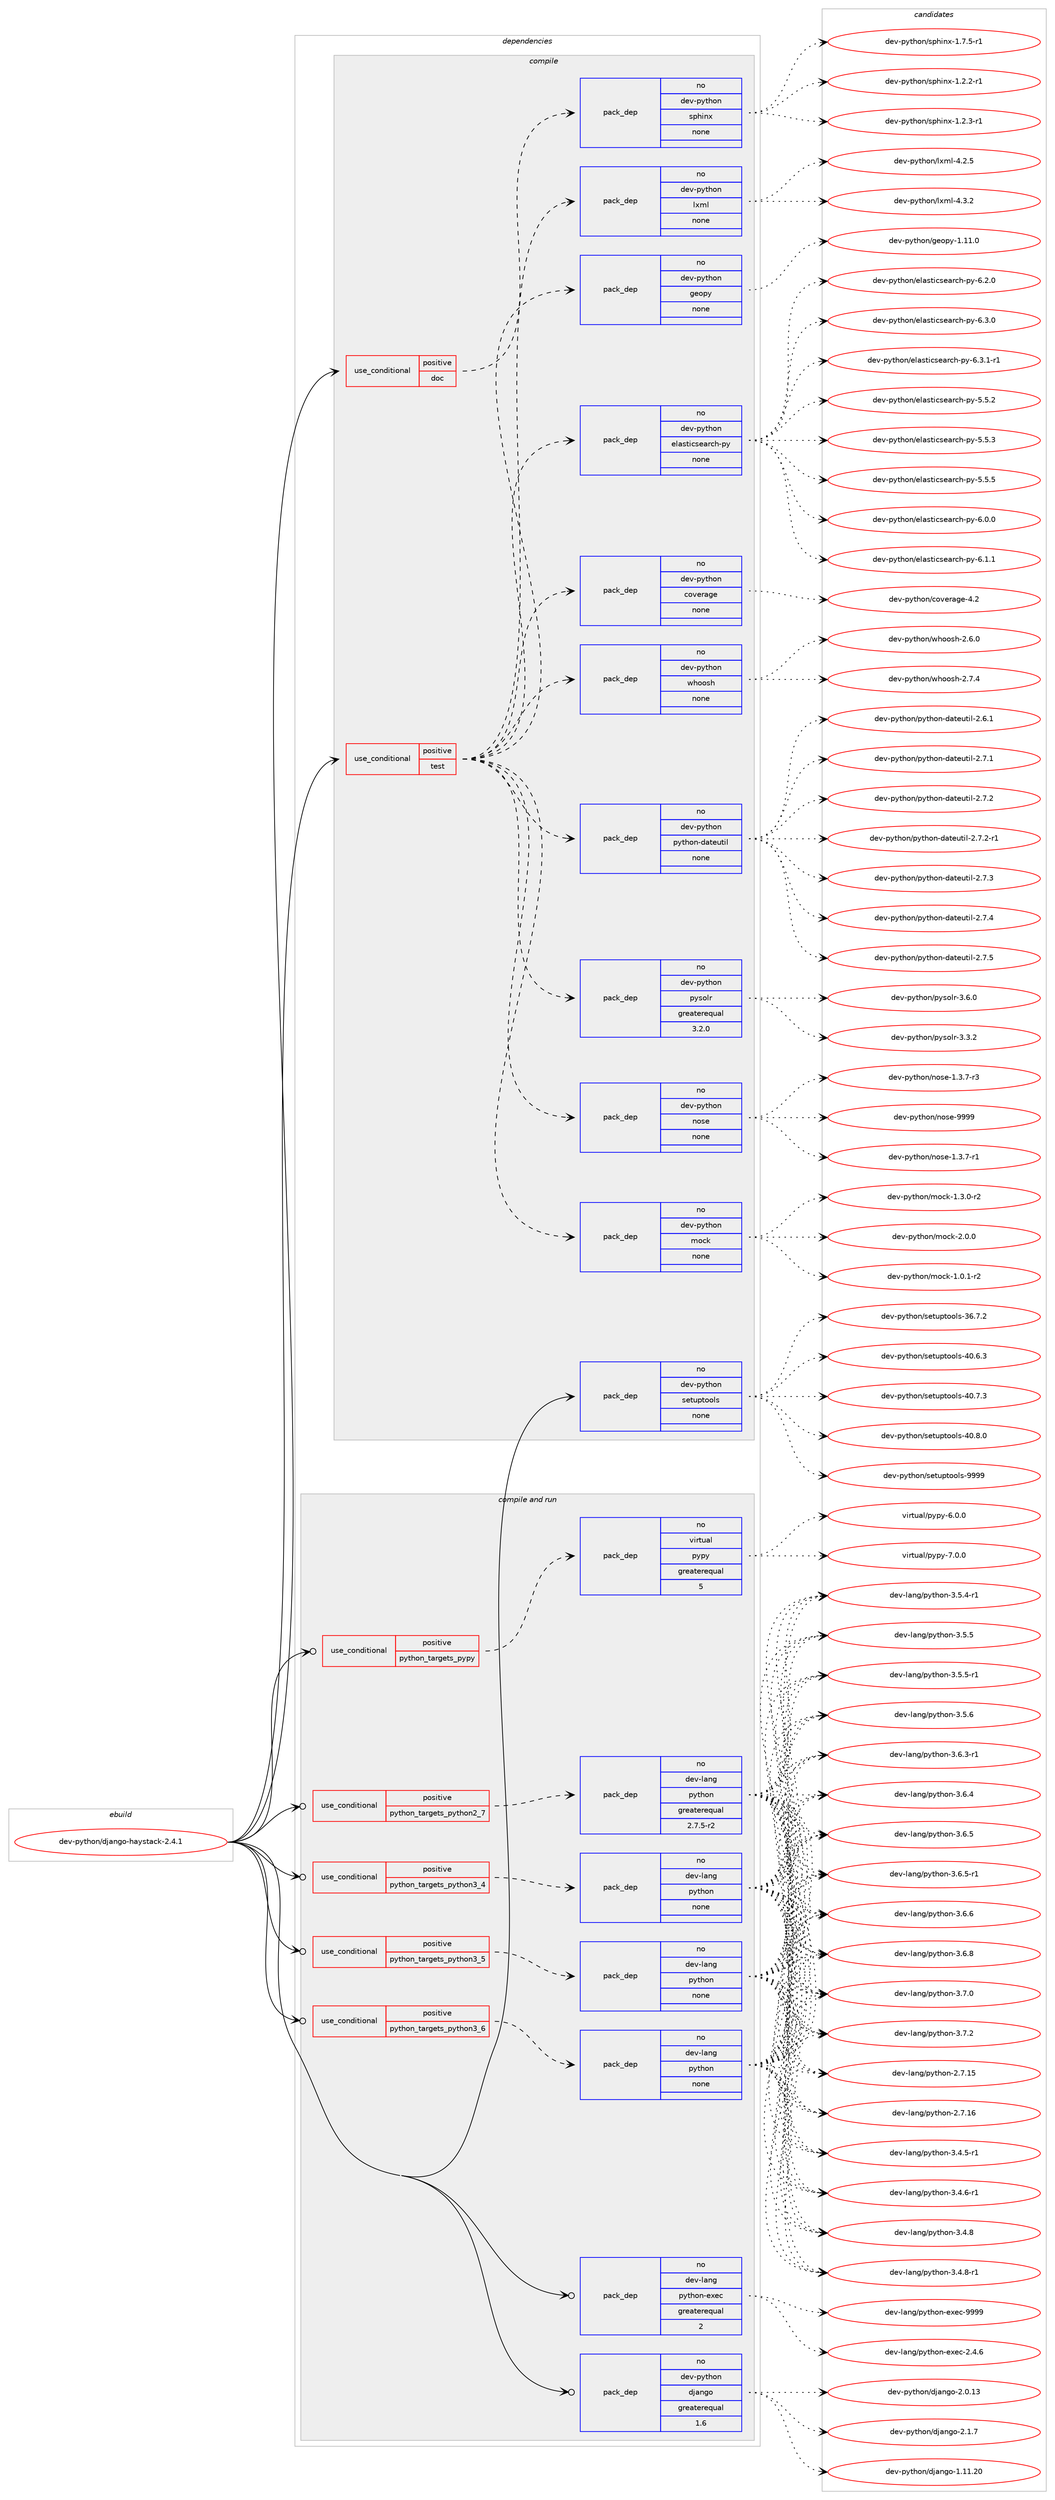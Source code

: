 digraph prolog {

# *************
# Graph options
# *************

newrank=true;
concentrate=true;
compound=true;
graph [rankdir=LR,fontname=Helvetica,fontsize=10,ranksep=1.5];#, ranksep=2.5, nodesep=0.2];
edge  [arrowhead=vee];
node  [fontname=Helvetica,fontsize=10];

# **********
# The ebuild
# **********

subgraph cluster_leftcol {
color=gray;
rank=same;
label=<<i>ebuild</i>>;
id [label="dev-python/django-haystack-2.4.1", color=red, width=4, href="../dev-python/django-haystack-2.4.1.svg"];
}

# ****************
# The dependencies
# ****************

subgraph cluster_midcol {
color=gray;
label=<<i>dependencies</i>>;
subgraph cluster_compile {
fillcolor="#eeeeee";
style=filled;
label=<<i>compile</i>>;
subgraph cond373367 {
dependency1406251 [label=<<TABLE BORDER="0" CELLBORDER="1" CELLSPACING="0" CELLPADDING="4"><TR><TD ROWSPAN="3" CELLPADDING="10">use_conditional</TD></TR><TR><TD>positive</TD></TR><TR><TD>doc</TD></TR></TABLE>>, shape=none, color=red];
subgraph pack1009628 {
dependency1406252 [label=<<TABLE BORDER="0" CELLBORDER="1" CELLSPACING="0" CELLPADDING="4" WIDTH="220"><TR><TD ROWSPAN="6" CELLPADDING="30">pack_dep</TD></TR><TR><TD WIDTH="110">no</TD></TR><TR><TD>dev-python</TD></TR><TR><TD>sphinx</TD></TR><TR><TD>none</TD></TR><TR><TD></TD></TR></TABLE>>, shape=none, color=blue];
}
dependency1406251:e -> dependency1406252:w [weight=20,style="dashed",arrowhead="vee"];
}
id:e -> dependency1406251:w [weight=20,style="solid",arrowhead="vee"];
subgraph cond373368 {
dependency1406253 [label=<<TABLE BORDER="0" CELLBORDER="1" CELLSPACING="0" CELLPADDING="4"><TR><TD ROWSPAN="3" CELLPADDING="10">use_conditional</TD></TR><TR><TD>positive</TD></TR><TR><TD>test</TD></TR></TABLE>>, shape=none, color=red];
subgraph pack1009629 {
dependency1406254 [label=<<TABLE BORDER="0" CELLBORDER="1" CELLSPACING="0" CELLPADDING="4" WIDTH="220"><TR><TD ROWSPAN="6" CELLPADDING="30">pack_dep</TD></TR><TR><TD WIDTH="110">no</TD></TR><TR><TD>dev-python</TD></TR><TR><TD>coverage</TD></TR><TR><TD>none</TD></TR><TR><TD></TD></TR></TABLE>>, shape=none, color=blue];
}
dependency1406253:e -> dependency1406254:w [weight=20,style="dashed",arrowhead="vee"];
subgraph pack1009630 {
dependency1406255 [label=<<TABLE BORDER="0" CELLBORDER="1" CELLSPACING="0" CELLPADDING="4" WIDTH="220"><TR><TD ROWSPAN="6" CELLPADDING="30">pack_dep</TD></TR><TR><TD WIDTH="110">no</TD></TR><TR><TD>dev-python</TD></TR><TR><TD>elasticsearch-py</TD></TR><TR><TD>none</TD></TR><TR><TD></TD></TR></TABLE>>, shape=none, color=blue];
}
dependency1406253:e -> dependency1406255:w [weight=20,style="dashed",arrowhead="vee"];
subgraph pack1009631 {
dependency1406256 [label=<<TABLE BORDER="0" CELLBORDER="1" CELLSPACING="0" CELLPADDING="4" WIDTH="220"><TR><TD ROWSPAN="6" CELLPADDING="30">pack_dep</TD></TR><TR><TD WIDTH="110">no</TD></TR><TR><TD>dev-python</TD></TR><TR><TD>geopy</TD></TR><TR><TD>none</TD></TR><TR><TD></TD></TR></TABLE>>, shape=none, color=blue];
}
dependency1406253:e -> dependency1406256:w [weight=20,style="dashed",arrowhead="vee"];
subgraph pack1009632 {
dependency1406257 [label=<<TABLE BORDER="0" CELLBORDER="1" CELLSPACING="0" CELLPADDING="4" WIDTH="220"><TR><TD ROWSPAN="6" CELLPADDING="30">pack_dep</TD></TR><TR><TD WIDTH="110">no</TD></TR><TR><TD>dev-python</TD></TR><TR><TD>lxml</TD></TR><TR><TD>none</TD></TR><TR><TD></TD></TR></TABLE>>, shape=none, color=blue];
}
dependency1406253:e -> dependency1406257:w [weight=20,style="dashed",arrowhead="vee"];
subgraph pack1009633 {
dependency1406258 [label=<<TABLE BORDER="0" CELLBORDER="1" CELLSPACING="0" CELLPADDING="4" WIDTH="220"><TR><TD ROWSPAN="6" CELLPADDING="30">pack_dep</TD></TR><TR><TD WIDTH="110">no</TD></TR><TR><TD>dev-python</TD></TR><TR><TD>mock</TD></TR><TR><TD>none</TD></TR><TR><TD></TD></TR></TABLE>>, shape=none, color=blue];
}
dependency1406253:e -> dependency1406258:w [weight=20,style="dashed",arrowhead="vee"];
subgraph pack1009634 {
dependency1406259 [label=<<TABLE BORDER="0" CELLBORDER="1" CELLSPACING="0" CELLPADDING="4" WIDTH="220"><TR><TD ROWSPAN="6" CELLPADDING="30">pack_dep</TD></TR><TR><TD WIDTH="110">no</TD></TR><TR><TD>dev-python</TD></TR><TR><TD>nose</TD></TR><TR><TD>none</TD></TR><TR><TD></TD></TR></TABLE>>, shape=none, color=blue];
}
dependency1406253:e -> dependency1406259:w [weight=20,style="dashed",arrowhead="vee"];
subgraph pack1009635 {
dependency1406260 [label=<<TABLE BORDER="0" CELLBORDER="1" CELLSPACING="0" CELLPADDING="4" WIDTH="220"><TR><TD ROWSPAN="6" CELLPADDING="30">pack_dep</TD></TR><TR><TD WIDTH="110">no</TD></TR><TR><TD>dev-python</TD></TR><TR><TD>pysolr</TD></TR><TR><TD>greaterequal</TD></TR><TR><TD>3.2.0</TD></TR></TABLE>>, shape=none, color=blue];
}
dependency1406253:e -> dependency1406260:w [weight=20,style="dashed",arrowhead="vee"];
subgraph pack1009636 {
dependency1406261 [label=<<TABLE BORDER="0" CELLBORDER="1" CELLSPACING="0" CELLPADDING="4" WIDTH="220"><TR><TD ROWSPAN="6" CELLPADDING="30">pack_dep</TD></TR><TR><TD WIDTH="110">no</TD></TR><TR><TD>dev-python</TD></TR><TR><TD>python-dateutil</TD></TR><TR><TD>none</TD></TR><TR><TD></TD></TR></TABLE>>, shape=none, color=blue];
}
dependency1406253:e -> dependency1406261:w [weight=20,style="dashed",arrowhead="vee"];
subgraph pack1009637 {
dependency1406262 [label=<<TABLE BORDER="0" CELLBORDER="1" CELLSPACING="0" CELLPADDING="4" WIDTH="220"><TR><TD ROWSPAN="6" CELLPADDING="30">pack_dep</TD></TR><TR><TD WIDTH="110">no</TD></TR><TR><TD>dev-python</TD></TR><TR><TD>whoosh</TD></TR><TR><TD>none</TD></TR><TR><TD></TD></TR></TABLE>>, shape=none, color=blue];
}
dependency1406253:e -> dependency1406262:w [weight=20,style="dashed",arrowhead="vee"];
}
id:e -> dependency1406253:w [weight=20,style="solid",arrowhead="vee"];
subgraph pack1009638 {
dependency1406263 [label=<<TABLE BORDER="0" CELLBORDER="1" CELLSPACING="0" CELLPADDING="4" WIDTH="220"><TR><TD ROWSPAN="6" CELLPADDING="30">pack_dep</TD></TR><TR><TD WIDTH="110">no</TD></TR><TR><TD>dev-python</TD></TR><TR><TD>setuptools</TD></TR><TR><TD>none</TD></TR><TR><TD></TD></TR></TABLE>>, shape=none, color=blue];
}
id:e -> dependency1406263:w [weight=20,style="solid",arrowhead="vee"];
}
subgraph cluster_compileandrun {
fillcolor="#eeeeee";
style=filled;
label=<<i>compile and run</i>>;
subgraph cond373369 {
dependency1406264 [label=<<TABLE BORDER="0" CELLBORDER="1" CELLSPACING="0" CELLPADDING="4"><TR><TD ROWSPAN="3" CELLPADDING="10">use_conditional</TD></TR><TR><TD>positive</TD></TR><TR><TD>python_targets_pypy</TD></TR></TABLE>>, shape=none, color=red];
subgraph pack1009639 {
dependency1406265 [label=<<TABLE BORDER="0" CELLBORDER="1" CELLSPACING="0" CELLPADDING="4" WIDTH="220"><TR><TD ROWSPAN="6" CELLPADDING="30">pack_dep</TD></TR><TR><TD WIDTH="110">no</TD></TR><TR><TD>virtual</TD></TR><TR><TD>pypy</TD></TR><TR><TD>greaterequal</TD></TR><TR><TD>5</TD></TR></TABLE>>, shape=none, color=blue];
}
dependency1406264:e -> dependency1406265:w [weight=20,style="dashed",arrowhead="vee"];
}
id:e -> dependency1406264:w [weight=20,style="solid",arrowhead="odotvee"];
subgraph cond373370 {
dependency1406266 [label=<<TABLE BORDER="0" CELLBORDER="1" CELLSPACING="0" CELLPADDING="4"><TR><TD ROWSPAN="3" CELLPADDING="10">use_conditional</TD></TR><TR><TD>positive</TD></TR><TR><TD>python_targets_python2_7</TD></TR></TABLE>>, shape=none, color=red];
subgraph pack1009640 {
dependency1406267 [label=<<TABLE BORDER="0" CELLBORDER="1" CELLSPACING="0" CELLPADDING="4" WIDTH="220"><TR><TD ROWSPAN="6" CELLPADDING="30">pack_dep</TD></TR><TR><TD WIDTH="110">no</TD></TR><TR><TD>dev-lang</TD></TR><TR><TD>python</TD></TR><TR><TD>greaterequal</TD></TR><TR><TD>2.7.5-r2</TD></TR></TABLE>>, shape=none, color=blue];
}
dependency1406266:e -> dependency1406267:w [weight=20,style="dashed",arrowhead="vee"];
}
id:e -> dependency1406266:w [weight=20,style="solid",arrowhead="odotvee"];
subgraph cond373371 {
dependency1406268 [label=<<TABLE BORDER="0" CELLBORDER="1" CELLSPACING="0" CELLPADDING="4"><TR><TD ROWSPAN="3" CELLPADDING="10">use_conditional</TD></TR><TR><TD>positive</TD></TR><TR><TD>python_targets_python3_4</TD></TR></TABLE>>, shape=none, color=red];
subgraph pack1009641 {
dependency1406269 [label=<<TABLE BORDER="0" CELLBORDER="1" CELLSPACING="0" CELLPADDING="4" WIDTH="220"><TR><TD ROWSPAN="6" CELLPADDING="30">pack_dep</TD></TR><TR><TD WIDTH="110">no</TD></TR><TR><TD>dev-lang</TD></TR><TR><TD>python</TD></TR><TR><TD>none</TD></TR><TR><TD></TD></TR></TABLE>>, shape=none, color=blue];
}
dependency1406268:e -> dependency1406269:w [weight=20,style="dashed",arrowhead="vee"];
}
id:e -> dependency1406268:w [weight=20,style="solid",arrowhead="odotvee"];
subgraph cond373372 {
dependency1406270 [label=<<TABLE BORDER="0" CELLBORDER="1" CELLSPACING="0" CELLPADDING="4"><TR><TD ROWSPAN="3" CELLPADDING="10">use_conditional</TD></TR><TR><TD>positive</TD></TR><TR><TD>python_targets_python3_5</TD></TR></TABLE>>, shape=none, color=red];
subgraph pack1009642 {
dependency1406271 [label=<<TABLE BORDER="0" CELLBORDER="1" CELLSPACING="0" CELLPADDING="4" WIDTH="220"><TR><TD ROWSPAN="6" CELLPADDING="30">pack_dep</TD></TR><TR><TD WIDTH="110">no</TD></TR><TR><TD>dev-lang</TD></TR><TR><TD>python</TD></TR><TR><TD>none</TD></TR><TR><TD></TD></TR></TABLE>>, shape=none, color=blue];
}
dependency1406270:e -> dependency1406271:w [weight=20,style="dashed",arrowhead="vee"];
}
id:e -> dependency1406270:w [weight=20,style="solid",arrowhead="odotvee"];
subgraph cond373373 {
dependency1406272 [label=<<TABLE BORDER="0" CELLBORDER="1" CELLSPACING="0" CELLPADDING="4"><TR><TD ROWSPAN="3" CELLPADDING="10">use_conditional</TD></TR><TR><TD>positive</TD></TR><TR><TD>python_targets_python3_6</TD></TR></TABLE>>, shape=none, color=red];
subgraph pack1009643 {
dependency1406273 [label=<<TABLE BORDER="0" CELLBORDER="1" CELLSPACING="0" CELLPADDING="4" WIDTH="220"><TR><TD ROWSPAN="6" CELLPADDING="30">pack_dep</TD></TR><TR><TD WIDTH="110">no</TD></TR><TR><TD>dev-lang</TD></TR><TR><TD>python</TD></TR><TR><TD>none</TD></TR><TR><TD></TD></TR></TABLE>>, shape=none, color=blue];
}
dependency1406272:e -> dependency1406273:w [weight=20,style="dashed",arrowhead="vee"];
}
id:e -> dependency1406272:w [weight=20,style="solid",arrowhead="odotvee"];
subgraph pack1009644 {
dependency1406274 [label=<<TABLE BORDER="0" CELLBORDER="1" CELLSPACING="0" CELLPADDING="4" WIDTH="220"><TR><TD ROWSPAN="6" CELLPADDING="30">pack_dep</TD></TR><TR><TD WIDTH="110">no</TD></TR><TR><TD>dev-lang</TD></TR><TR><TD>python-exec</TD></TR><TR><TD>greaterequal</TD></TR><TR><TD>2</TD></TR></TABLE>>, shape=none, color=blue];
}
id:e -> dependency1406274:w [weight=20,style="solid",arrowhead="odotvee"];
subgraph pack1009645 {
dependency1406275 [label=<<TABLE BORDER="0" CELLBORDER="1" CELLSPACING="0" CELLPADDING="4" WIDTH="220"><TR><TD ROWSPAN="6" CELLPADDING="30">pack_dep</TD></TR><TR><TD WIDTH="110">no</TD></TR><TR><TD>dev-python</TD></TR><TR><TD>django</TD></TR><TR><TD>greaterequal</TD></TR><TR><TD>1.6</TD></TR></TABLE>>, shape=none, color=blue];
}
id:e -> dependency1406275:w [weight=20,style="solid",arrowhead="odotvee"];
}
subgraph cluster_run {
fillcolor="#eeeeee";
style=filled;
label=<<i>run</i>>;
}
}

# **************
# The candidates
# **************

subgraph cluster_choices {
rank=same;
color=gray;
label=<<i>candidates</i>>;

subgraph choice1009628 {
color=black;
nodesep=1;
choice10010111845112121116104111110471151121041051101204549465046504511449 [label="dev-python/sphinx-1.2.2-r1", color=red, width=4,href="../dev-python/sphinx-1.2.2-r1.svg"];
choice10010111845112121116104111110471151121041051101204549465046514511449 [label="dev-python/sphinx-1.2.3-r1", color=red, width=4,href="../dev-python/sphinx-1.2.3-r1.svg"];
choice10010111845112121116104111110471151121041051101204549465546534511449 [label="dev-python/sphinx-1.7.5-r1", color=red, width=4,href="../dev-python/sphinx-1.7.5-r1.svg"];
dependency1406252:e -> choice10010111845112121116104111110471151121041051101204549465046504511449:w [style=dotted,weight="100"];
dependency1406252:e -> choice10010111845112121116104111110471151121041051101204549465046514511449:w [style=dotted,weight="100"];
dependency1406252:e -> choice10010111845112121116104111110471151121041051101204549465546534511449:w [style=dotted,weight="100"];
}
subgraph choice1009629 {
color=black;
nodesep=1;
choice1001011184511212111610411111047991111181011149710310145524650 [label="dev-python/coverage-4.2", color=red, width=4,href="../dev-python/coverage-4.2.svg"];
dependency1406254:e -> choice1001011184511212111610411111047991111181011149710310145524650:w [style=dotted,weight="100"];
}
subgraph choice1009630 {
color=black;
nodesep=1;
choice10010111845112121116104111110471011089711511610599115101971149910445112121455346534650 [label="dev-python/elasticsearch-py-5.5.2", color=red, width=4,href="../dev-python/elasticsearch-py-5.5.2.svg"];
choice10010111845112121116104111110471011089711511610599115101971149910445112121455346534651 [label="dev-python/elasticsearch-py-5.5.3", color=red, width=4,href="../dev-python/elasticsearch-py-5.5.3.svg"];
choice10010111845112121116104111110471011089711511610599115101971149910445112121455346534653 [label="dev-python/elasticsearch-py-5.5.5", color=red, width=4,href="../dev-python/elasticsearch-py-5.5.5.svg"];
choice10010111845112121116104111110471011089711511610599115101971149910445112121455446484648 [label="dev-python/elasticsearch-py-6.0.0", color=red, width=4,href="../dev-python/elasticsearch-py-6.0.0.svg"];
choice10010111845112121116104111110471011089711511610599115101971149910445112121455446494649 [label="dev-python/elasticsearch-py-6.1.1", color=red, width=4,href="../dev-python/elasticsearch-py-6.1.1.svg"];
choice10010111845112121116104111110471011089711511610599115101971149910445112121455446504648 [label="dev-python/elasticsearch-py-6.2.0", color=red, width=4,href="../dev-python/elasticsearch-py-6.2.0.svg"];
choice10010111845112121116104111110471011089711511610599115101971149910445112121455446514648 [label="dev-python/elasticsearch-py-6.3.0", color=red, width=4,href="../dev-python/elasticsearch-py-6.3.0.svg"];
choice100101118451121211161041111104710110897115116105991151019711499104451121214554465146494511449 [label="dev-python/elasticsearch-py-6.3.1-r1", color=red, width=4,href="../dev-python/elasticsearch-py-6.3.1-r1.svg"];
dependency1406255:e -> choice10010111845112121116104111110471011089711511610599115101971149910445112121455346534650:w [style=dotted,weight="100"];
dependency1406255:e -> choice10010111845112121116104111110471011089711511610599115101971149910445112121455346534651:w [style=dotted,weight="100"];
dependency1406255:e -> choice10010111845112121116104111110471011089711511610599115101971149910445112121455346534653:w [style=dotted,weight="100"];
dependency1406255:e -> choice10010111845112121116104111110471011089711511610599115101971149910445112121455446484648:w [style=dotted,weight="100"];
dependency1406255:e -> choice10010111845112121116104111110471011089711511610599115101971149910445112121455446494649:w [style=dotted,weight="100"];
dependency1406255:e -> choice10010111845112121116104111110471011089711511610599115101971149910445112121455446504648:w [style=dotted,weight="100"];
dependency1406255:e -> choice10010111845112121116104111110471011089711511610599115101971149910445112121455446514648:w [style=dotted,weight="100"];
dependency1406255:e -> choice100101118451121211161041111104710110897115116105991151019711499104451121214554465146494511449:w [style=dotted,weight="100"];
}
subgraph choice1009631 {
color=black;
nodesep=1;
choice100101118451121211161041111104710310111111212145494649494648 [label="dev-python/geopy-1.11.0", color=red, width=4,href="../dev-python/geopy-1.11.0.svg"];
dependency1406256:e -> choice100101118451121211161041111104710310111111212145494649494648:w [style=dotted,weight="100"];
}
subgraph choice1009632 {
color=black;
nodesep=1;
choice1001011184511212111610411111047108120109108455246504653 [label="dev-python/lxml-4.2.5", color=red, width=4,href="../dev-python/lxml-4.2.5.svg"];
choice1001011184511212111610411111047108120109108455246514650 [label="dev-python/lxml-4.3.2", color=red, width=4,href="../dev-python/lxml-4.3.2.svg"];
dependency1406257:e -> choice1001011184511212111610411111047108120109108455246504653:w [style=dotted,weight="100"];
dependency1406257:e -> choice1001011184511212111610411111047108120109108455246514650:w [style=dotted,weight="100"];
}
subgraph choice1009633 {
color=black;
nodesep=1;
choice1001011184511212111610411111047109111991074549464846494511450 [label="dev-python/mock-1.0.1-r2", color=red, width=4,href="../dev-python/mock-1.0.1-r2.svg"];
choice1001011184511212111610411111047109111991074549465146484511450 [label="dev-python/mock-1.3.0-r2", color=red, width=4,href="../dev-python/mock-1.3.0-r2.svg"];
choice100101118451121211161041111104710911199107455046484648 [label="dev-python/mock-2.0.0", color=red, width=4,href="../dev-python/mock-2.0.0.svg"];
dependency1406258:e -> choice1001011184511212111610411111047109111991074549464846494511450:w [style=dotted,weight="100"];
dependency1406258:e -> choice1001011184511212111610411111047109111991074549465146484511450:w [style=dotted,weight="100"];
dependency1406258:e -> choice100101118451121211161041111104710911199107455046484648:w [style=dotted,weight="100"];
}
subgraph choice1009634 {
color=black;
nodesep=1;
choice10010111845112121116104111110471101111151014549465146554511449 [label="dev-python/nose-1.3.7-r1", color=red, width=4,href="../dev-python/nose-1.3.7-r1.svg"];
choice10010111845112121116104111110471101111151014549465146554511451 [label="dev-python/nose-1.3.7-r3", color=red, width=4,href="../dev-python/nose-1.3.7-r3.svg"];
choice10010111845112121116104111110471101111151014557575757 [label="dev-python/nose-9999", color=red, width=4,href="../dev-python/nose-9999.svg"];
dependency1406259:e -> choice10010111845112121116104111110471101111151014549465146554511449:w [style=dotted,weight="100"];
dependency1406259:e -> choice10010111845112121116104111110471101111151014549465146554511451:w [style=dotted,weight="100"];
dependency1406259:e -> choice10010111845112121116104111110471101111151014557575757:w [style=dotted,weight="100"];
}
subgraph choice1009635 {
color=black;
nodesep=1;
choice1001011184511212111610411111047112121115111108114455146514650 [label="dev-python/pysolr-3.3.2", color=red, width=4,href="../dev-python/pysolr-3.3.2.svg"];
choice1001011184511212111610411111047112121115111108114455146544648 [label="dev-python/pysolr-3.6.0", color=red, width=4,href="../dev-python/pysolr-3.6.0.svg"];
dependency1406260:e -> choice1001011184511212111610411111047112121115111108114455146514650:w [style=dotted,weight="100"];
dependency1406260:e -> choice1001011184511212111610411111047112121115111108114455146544648:w [style=dotted,weight="100"];
}
subgraph choice1009636 {
color=black;
nodesep=1;
choice10010111845112121116104111110471121211161041111104510097116101117116105108455046544649 [label="dev-python/python-dateutil-2.6.1", color=red, width=4,href="../dev-python/python-dateutil-2.6.1.svg"];
choice10010111845112121116104111110471121211161041111104510097116101117116105108455046554649 [label="dev-python/python-dateutil-2.7.1", color=red, width=4,href="../dev-python/python-dateutil-2.7.1.svg"];
choice10010111845112121116104111110471121211161041111104510097116101117116105108455046554650 [label="dev-python/python-dateutil-2.7.2", color=red, width=4,href="../dev-python/python-dateutil-2.7.2.svg"];
choice100101118451121211161041111104711212111610411111045100971161011171161051084550465546504511449 [label="dev-python/python-dateutil-2.7.2-r1", color=red, width=4,href="../dev-python/python-dateutil-2.7.2-r1.svg"];
choice10010111845112121116104111110471121211161041111104510097116101117116105108455046554651 [label="dev-python/python-dateutil-2.7.3", color=red, width=4,href="../dev-python/python-dateutil-2.7.3.svg"];
choice10010111845112121116104111110471121211161041111104510097116101117116105108455046554652 [label="dev-python/python-dateutil-2.7.4", color=red, width=4,href="../dev-python/python-dateutil-2.7.4.svg"];
choice10010111845112121116104111110471121211161041111104510097116101117116105108455046554653 [label="dev-python/python-dateutil-2.7.5", color=red, width=4,href="../dev-python/python-dateutil-2.7.5.svg"];
dependency1406261:e -> choice10010111845112121116104111110471121211161041111104510097116101117116105108455046544649:w [style=dotted,weight="100"];
dependency1406261:e -> choice10010111845112121116104111110471121211161041111104510097116101117116105108455046554649:w [style=dotted,weight="100"];
dependency1406261:e -> choice10010111845112121116104111110471121211161041111104510097116101117116105108455046554650:w [style=dotted,weight="100"];
dependency1406261:e -> choice100101118451121211161041111104711212111610411111045100971161011171161051084550465546504511449:w [style=dotted,weight="100"];
dependency1406261:e -> choice10010111845112121116104111110471121211161041111104510097116101117116105108455046554651:w [style=dotted,weight="100"];
dependency1406261:e -> choice10010111845112121116104111110471121211161041111104510097116101117116105108455046554652:w [style=dotted,weight="100"];
dependency1406261:e -> choice10010111845112121116104111110471121211161041111104510097116101117116105108455046554653:w [style=dotted,weight="100"];
}
subgraph choice1009637 {
color=black;
nodesep=1;
choice1001011184511212111610411111047119104111111115104455046544648 [label="dev-python/whoosh-2.6.0", color=red, width=4,href="../dev-python/whoosh-2.6.0.svg"];
choice1001011184511212111610411111047119104111111115104455046554652 [label="dev-python/whoosh-2.7.4", color=red, width=4,href="../dev-python/whoosh-2.7.4.svg"];
dependency1406262:e -> choice1001011184511212111610411111047119104111111115104455046544648:w [style=dotted,weight="100"];
dependency1406262:e -> choice1001011184511212111610411111047119104111111115104455046554652:w [style=dotted,weight="100"];
}
subgraph choice1009638 {
color=black;
nodesep=1;
choice100101118451121211161041111104711510111611711211611111110811545515446554650 [label="dev-python/setuptools-36.7.2", color=red, width=4,href="../dev-python/setuptools-36.7.2.svg"];
choice100101118451121211161041111104711510111611711211611111110811545524846544651 [label="dev-python/setuptools-40.6.3", color=red, width=4,href="../dev-python/setuptools-40.6.3.svg"];
choice100101118451121211161041111104711510111611711211611111110811545524846554651 [label="dev-python/setuptools-40.7.3", color=red, width=4,href="../dev-python/setuptools-40.7.3.svg"];
choice100101118451121211161041111104711510111611711211611111110811545524846564648 [label="dev-python/setuptools-40.8.0", color=red, width=4,href="../dev-python/setuptools-40.8.0.svg"];
choice10010111845112121116104111110471151011161171121161111111081154557575757 [label="dev-python/setuptools-9999", color=red, width=4,href="../dev-python/setuptools-9999.svg"];
dependency1406263:e -> choice100101118451121211161041111104711510111611711211611111110811545515446554650:w [style=dotted,weight="100"];
dependency1406263:e -> choice100101118451121211161041111104711510111611711211611111110811545524846544651:w [style=dotted,weight="100"];
dependency1406263:e -> choice100101118451121211161041111104711510111611711211611111110811545524846554651:w [style=dotted,weight="100"];
dependency1406263:e -> choice100101118451121211161041111104711510111611711211611111110811545524846564648:w [style=dotted,weight="100"];
dependency1406263:e -> choice10010111845112121116104111110471151011161171121161111111081154557575757:w [style=dotted,weight="100"];
}
subgraph choice1009639 {
color=black;
nodesep=1;
choice1181051141161179710847112121112121455446484648 [label="virtual/pypy-6.0.0", color=red, width=4,href="../virtual/pypy-6.0.0.svg"];
choice1181051141161179710847112121112121455546484648 [label="virtual/pypy-7.0.0", color=red, width=4,href="../virtual/pypy-7.0.0.svg"];
dependency1406265:e -> choice1181051141161179710847112121112121455446484648:w [style=dotted,weight="100"];
dependency1406265:e -> choice1181051141161179710847112121112121455546484648:w [style=dotted,weight="100"];
}
subgraph choice1009640 {
color=black;
nodesep=1;
choice10010111845108971101034711212111610411111045504655464953 [label="dev-lang/python-2.7.15", color=red, width=4,href="../dev-lang/python-2.7.15.svg"];
choice10010111845108971101034711212111610411111045504655464954 [label="dev-lang/python-2.7.16", color=red, width=4,href="../dev-lang/python-2.7.16.svg"];
choice1001011184510897110103471121211161041111104551465246534511449 [label="dev-lang/python-3.4.5-r1", color=red, width=4,href="../dev-lang/python-3.4.5-r1.svg"];
choice1001011184510897110103471121211161041111104551465246544511449 [label="dev-lang/python-3.4.6-r1", color=red, width=4,href="../dev-lang/python-3.4.6-r1.svg"];
choice100101118451089711010347112121116104111110455146524656 [label="dev-lang/python-3.4.8", color=red, width=4,href="../dev-lang/python-3.4.8.svg"];
choice1001011184510897110103471121211161041111104551465246564511449 [label="dev-lang/python-3.4.8-r1", color=red, width=4,href="../dev-lang/python-3.4.8-r1.svg"];
choice1001011184510897110103471121211161041111104551465346524511449 [label="dev-lang/python-3.5.4-r1", color=red, width=4,href="../dev-lang/python-3.5.4-r1.svg"];
choice100101118451089711010347112121116104111110455146534653 [label="dev-lang/python-3.5.5", color=red, width=4,href="../dev-lang/python-3.5.5.svg"];
choice1001011184510897110103471121211161041111104551465346534511449 [label="dev-lang/python-3.5.5-r1", color=red, width=4,href="../dev-lang/python-3.5.5-r1.svg"];
choice100101118451089711010347112121116104111110455146534654 [label="dev-lang/python-3.5.6", color=red, width=4,href="../dev-lang/python-3.5.6.svg"];
choice1001011184510897110103471121211161041111104551465446514511449 [label="dev-lang/python-3.6.3-r1", color=red, width=4,href="../dev-lang/python-3.6.3-r1.svg"];
choice100101118451089711010347112121116104111110455146544652 [label="dev-lang/python-3.6.4", color=red, width=4,href="../dev-lang/python-3.6.4.svg"];
choice100101118451089711010347112121116104111110455146544653 [label="dev-lang/python-3.6.5", color=red, width=4,href="../dev-lang/python-3.6.5.svg"];
choice1001011184510897110103471121211161041111104551465446534511449 [label="dev-lang/python-3.6.5-r1", color=red, width=4,href="../dev-lang/python-3.6.5-r1.svg"];
choice100101118451089711010347112121116104111110455146544654 [label="dev-lang/python-3.6.6", color=red, width=4,href="../dev-lang/python-3.6.6.svg"];
choice100101118451089711010347112121116104111110455146544656 [label="dev-lang/python-3.6.8", color=red, width=4,href="../dev-lang/python-3.6.8.svg"];
choice100101118451089711010347112121116104111110455146554648 [label="dev-lang/python-3.7.0", color=red, width=4,href="../dev-lang/python-3.7.0.svg"];
choice100101118451089711010347112121116104111110455146554650 [label="dev-lang/python-3.7.2", color=red, width=4,href="../dev-lang/python-3.7.2.svg"];
dependency1406267:e -> choice10010111845108971101034711212111610411111045504655464953:w [style=dotted,weight="100"];
dependency1406267:e -> choice10010111845108971101034711212111610411111045504655464954:w [style=dotted,weight="100"];
dependency1406267:e -> choice1001011184510897110103471121211161041111104551465246534511449:w [style=dotted,weight="100"];
dependency1406267:e -> choice1001011184510897110103471121211161041111104551465246544511449:w [style=dotted,weight="100"];
dependency1406267:e -> choice100101118451089711010347112121116104111110455146524656:w [style=dotted,weight="100"];
dependency1406267:e -> choice1001011184510897110103471121211161041111104551465246564511449:w [style=dotted,weight="100"];
dependency1406267:e -> choice1001011184510897110103471121211161041111104551465346524511449:w [style=dotted,weight="100"];
dependency1406267:e -> choice100101118451089711010347112121116104111110455146534653:w [style=dotted,weight="100"];
dependency1406267:e -> choice1001011184510897110103471121211161041111104551465346534511449:w [style=dotted,weight="100"];
dependency1406267:e -> choice100101118451089711010347112121116104111110455146534654:w [style=dotted,weight="100"];
dependency1406267:e -> choice1001011184510897110103471121211161041111104551465446514511449:w [style=dotted,weight="100"];
dependency1406267:e -> choice100101118451089711010347112121116104111110455146544652:w [style=dotted,weight="100"];
dependency1406267:e -> choice100101118451089711010347112121116104111110455146544653:w [style=dotted,weight="100"];
dependency1406267:e -> choice1001011184510897110103471121211161041111104551465446534511449:w [style=dotted,weight="100"];
dependency1406267:e -> choice100101118451089711010347112121116104111110455146544654:w [style=dotted,weight="100"];
dependency1406267:e -> choice100101118451089711010347112121116104111110455146544656:w [style=dotted,weight="100"];
dependency1406267:e -> choice100101118451089711010347112121116104111110455146554648:w [style=dotted,weight="100"];
dependency1406267:e -> choice100101118451089711010347112121116104111110455146554650:w [style=dotted,weight="100"];
}
subgraph choice1009641 {
color=black;
nodesep=1;
choice10010111845108971101034711212111610411111045504655464953 [label="dev-lang/python-2.7.15", color=red, width=4,href="../dev-lang/python-2.7.15.svg"];
choice10010111845108971101034711212111610411111045504655464954 [label="dev-lang/python-2.7.16", color=red, width=4,href="../dev-lang/python-2.7.16.svg"];
choice1001011184510897110103471121211161041111104551465246534511449 [label="dev-lang/python-3.4.5-r1", color=red, width=4,href="../dev-lang/python-3.4.5-r1.svg"];
choice1001011184510897110103471121211161041111104551465246544511449 [label="dev-lang/python-3.4.6-r1", color=red, width=4,href="../dev-lang/python-3.4.6-r1.svg"];
choice100101118451089711010347112121116104111110455146524656 [label="dev-lang/python-3.4.8", color=red, width=4,href="../dev-lang/python-3.4.8.svg"];
choice1001011184510897110103471121211161041111104551465246564511449 [label="dev-lang/python-3.4.8-r1", color=red, width=4,href="../dev-lang/python-3.4.8-r1.svg"];
choice1001011184510897110103471121211161041111104551465346524511449 [label="dev-lang/python-3.5.4-r1", color=red, width=4,href="../dev-lang/python-3.5.4-r1.svg"];
choice100101118451089711010347112121116104111110455146534653 [label="dev-lang/python-3.5.5", color=red, width=4,href="../dev-lang/python-3.5.5.svg"];
choice1001011184510897110103471121211161041111104551465346534511449 [label="dev-lang/python-3.5.5-r1", color=red, width=4,href="../dev-lang/python-3.5.5-r1.svg"];
choice100101118451089711010347112121116104111110455146534654 [label="dev-lang/python-3.5.6", color=red, width=4,href="../dev-lang/python-3.5.6.svg"];
choice1001011184510897110103471121211161041111104551465446514511449 [label="dev-lang/python-3.6.3-r1", color=red, width=4,href="../dev-lang/python-3.6.3-r1.svg"];
choice100101118451089711010347112121116104111110455146544652 [label="dev-lang/python-3.6.4", color=red, width=4,href="../dev-lang/python-3.6.4.svg"];
choice100101118451089711010347112121116104111110455146544653 [label="dev-lang/python-3.6.5", color=red, width=4,href="../dev-lang/python-3.6.5.svg"];
choice1001011184510897110103471121211161041111104551465446534511449 [label="dev-lang/python-3.6.5-r1", color=red, width=4,href="../dev-lang/python-3.6.5-r1.svg"];
choice100101118451089711010347112121116104111110455146544654 [label="dev-lang/python-3.6.6", color=red, width=4,href="../dev-lang/python-3.6.6.svg"];
choice100101118451089711010347112121116104111110455146544656 [label="dev-lang/python-3.6.8", color=red, width=4,href="../dev-lang/python-3.6.8.svg"];
choice100101118451089711010347112121116104111110455146554648 [label="dev-lang/python-3.7.0", color=red, width=4,href="../dev-lang/python-3.7.0.svg"];
choice100101118451089711010347112121116104111110455146554650 [label="dev-lang/python-3.7.2", color=red, width=4,href="../dev-lang/python-3.7.2.svg"];
dependency1406269:e -> choice10010111845108971101034711212111610411111045504655464953:w [style=dotted,weight="100"];
dependency1406269:e -> choice10010111845108971101034711212111610411111045504655464954:w [style=dotted,weight="100"];
dependency1406269:e -> choice1001011184510897110103471121211161041111104551465246534511449:w [style=dotted,weight="100"];
dependency1406269:e -> choice1001011184510897110103471121211161041111104551465246544511449:w [style=dotted,weight="100"];
dependency1406269:e -> choice100101118451089711010347112121116104111110455146524656:w [style=dotted,weight="100"];
dependency1406269:e -> choice1001011184510897110103471121211161041111104551465246564511449:w [style=dotted,weight="100"];
dependency1406269:e -> choice1001011184510897110103471121211161041111104551465346524511449:w [style=dotted,weight="100"];
dependency1406269:e -> choice100101118451089711010347112121116104111110455146534653:w [style=dotted,weight="100"];
dependency1406269:e -> choice1001011184510897110103471121211161041111104551465346534511449:w [style=dotted,weight="100"];
dependency1406269:e -> choice100101118451089711010347112121116104111110455146534654:w [style=dotted,weight="100"];
dependency1406269:e -> choice1001011184510897110103471121211161041111104551465446514511449:w [style=dotted,weight="100"];
dependency1406269:e -> choice100101118451089711010347112121116104111110455146544652:w [style=dotted,weight="100"];
dependency1406269:e -> choice100101118451089711010347112121116104111110455146544653:w [style=dotted,weight="100"];
dependency1406269:e -> choice1001011184510897110103471121211161041111104551465446534511449:w [style=dotted,weight="100"];
dependency1406269:e -> choice100101118451089711010347112121116104111110455146544654:w [style=dotted,weight="100"];
dependency1406269:e -> choice100101118451089711010347112121116104111110455146544656:w [style=dotted,weight="100"];
dependency1406269:e -> choice100101118451089711010347112121116104111110455146554648:w [style=dotted,weight="100"];
dependency1406269:e -> choice100101118451089711010347112121116104111110455146554650:w [style=dotted,weight="100"];
}
subgraph choice1009642 {
color=black;
nodesep=1;
choice10010111845108971101034711212111610411111045504655464953 [label="dev-lang/python-2.7.15", color=red, width=4,href="../dev-lang/python-2.7.15.svg"];
choice10010111845108971101034711212111610411111045504655464954 [label="dev-lang/python-2.7.16", color=red, width=4,href="../dev-lang/python-2.7.16.svg"];
choice1001011184510897110103471121211161041111104551465246534511449 [label="dev-lang/python-3.4.5-r1", color=red, width=4,href="../dev-lang/python-3.4.5-r1.svg"];
choice1001011184510897110103471121211161041111104551465246544511449 [label="dev-lang/python-3.4.6-r1", color=red, width=4,href="../dev-lang/python-3.4.6-r1.svg"];
choice100101118451089711010347112121116104111110455146524656 [label="dev-lang/python-3.4.8", color=red, width=4,href="../dev-lang/python-3.4.8.svg"];
choice1001011184510897110103471121211161041111104551465246564511449 [label="dev-lang/python-3.4.8-r1", color=red, width=4,href="../dev-lang/python-3.4.8-r1.svg"];
choice1001011184510897110103471121211161041111104551465346524511449 [label="dev-lang/python-3.5.4-r1", color=red, width=4,href="../dev-lang/python-3.5.4-r1.svg"];
choice100101118451089711010347112121116104111110455146534653 [label="dev-lang/python-3.5.5", color=red, width=4,href="../dev-lang/python-3.5.5.svg"];
choice1001011184510897110103471121211161041111104551465346534511449 [label="dev-lang/python-3.5.5-r1", color=red, width=4,href="../dev-lang/python-3.5.5-r1.svg"];
choice100101118451089711010347112121116104111110455146534654 [label="dev-lang/python-3.5.6", color=red, width=4,href="../dev-lang/python-3.5.6.svg"];
choice1001011184510897110103471121211161041111104551465446514511449 [label="dev-lang/python-3.6.3-r1", color=red, width=4,href="../dev-lang/python-3.6.3-r1.svg"];
choice100101118451089711010347112121116104111110455146544652 [label="dev-lang/python-3.6.4", color=red, width=4,href="../dev-lang/python-3.6.4.svg"];
choice100101118451089711010347112121116104111110455146544653 [label="dev-lang/python-3.6.5", color=red, width=4,href="../dev-lang/python-3.6.5.svg"];
choice1001011184510897110103471121211161041111104551465446534511449 [label="dev-lang/python-3.6.5-r1", color=red, width=4,href="../dev-lang/python-3.6.5-r1.svg"];
choice100101118451089711010347112121116104111110455146544654 [label="dev-lang/python-3.6.6", color=red, width=4,href="../dev-lang/python-3.6.6.svg"];
choice100101118451089711010347112121116104111110455146544656 [label="dev-lang/python-3.6.8", color=red, width=4,href="../dev-lang/python-3.6.8.svg"];
choice100101118451089711010347112121116104111110455146554648 [label="dev-lang/python-3.7.0", color=red, width=4,href="../dev-lang/python-3.7.0.svg"];
choice100101118451089711010347112121116104111110455146554650 [label="dev-lang/python-3.7.2", color=red, width=4,href="../dev-lang/python-3.7.2.svg"];
dependency1406271:e -> choice10010111845108971101034711212111610411111045504655464953:w [style=dotted,weight="100"];
dependency1406271:e -> choice10010111845108971101034711212111610411111045504655464954:w [style=dotted,weight="100"];
dependency1406271:e -> choice1001011184510897110103471121211161041111104551465246534511449:w [style=dotted,weight="100"];
dependency1406271:e -> choice1001011184510897110103471121211161041111104551465246544511449:w [style=dotted,weight="100"];
dependency1406271:e -> choice100101118451089711010347112121116104111110455146524656:w [style=dotted,weight="100"];
dependency1406271:e -> choice1001011184510897110103471121211161041111104551465246564511449:w [style=dotted,weight="100"];
dependency1406271:e -> choice1001011184510897110103471121211161041111104551465346524511449:w [style=dotted,weight="100"];
dependency1406271:e -> choice100101118451089711010347112121116104111110455146534653:w [style=dotted,weight="100"];
dependency1406271:e -> choice1001011184510897110103471121211161041111104551465346534511449:w [style=dotted,weight="100"];
dependency1406271:e -> choice100101118451089711010347112121116104111110455146534654:w [style=dotted,weight="100"];
dependency1406271:e -> choice1001011184510897110103471121211161041111104551465446514511449:w [style=dotted,weight="100"];
dependency1406271:e -> choice100101118451089711010347112121116104111110455146544652:w [style=dotted,weight="100"];
dependency1406271:e -> choice100101118451089711010347112121116104111110455146544653:w [style=dotted,weight="100"];
dependency1406271:e -> choice1001011184510897110103471121211161041111104551465446534511449:w [style=dotted,weight="100"];
dependency1406271:e -> choice100101118451089711010347112121116104111110455146544654:w [style=dotted,weight="100"];
dependency1406271:e -> choice100101118451089711010347112121116104111110455146544656:w [style=dotted,weight="100"];
dependency1406271:e -> choice100101118451089711010347112121116104111110455146554648:w [style=dotted,weight="100"];
dependency1406271:e -> choice100101118451089711010347112121116104111110455146554650:w [style=dotted,weight="100"];
}
subgraph choice1009643 {
color=black;
nodesep=1;
choice10010111845108971101034711212111610411111045504655464953 [label="dev-lang/python-2.7.15", color=red, width=4,href="../dev-lang/python-2.7.15.svg"];
choice10010111845108971101034711212111610411111045504655464954 [label="dev-lang/python-2.7.16", color=red, width=4,href="../dev-lang/python-2.7.16.svg"];
choice1001011184510897110103471121211161041111104551465246534511449 [label="dev-lang/python-3.4.5-r1", color=red, width=4,href="../dev-lang/python-3.4.5-r1.svg"];
choice1001011184510897110103471121211161041111104551465246544511449 [label="dev-lang/python-3.4.6-r1", color=red, width=4,href="../dev-lang/python-3.4.6-r1.svg"];
choice100101118451089711010347112121116104111110455146524656 [label="dev-lang/python-3.4.8", color=red, width=4,href="../dev-lang/python-3.4.8.svg"];
choice1001011184510897110103471121211161041111104551465246564511449 [label="dev-lang/python-3.4.8-r1", color=red, width=4,href="../dev-lang/python-3.4.8-r1.svg"];
choice1001011184510897110103471121211161041111104551465346524511449 [label="dev-lang/python-3.5.4-r1", color=red, width=4,href="../dev-lang/python-3.5.4-r1.svg"];
choice100101118451089711010347112121116104111110455146534653 [label="dev-lang/python-3.5.5", color=red, width=4,href="../dev-lang/python-3.5.5.svg"];
choice1001011184510897110103471121211161041111104551465346534511449 [label="dev-lang/python-3.5.5-r1", color=red, width=4,href="../dev-lang/python-3.5.5-r1.svg"];
choice100101118451089711010347112121116104111110455146534654 [label="dev-lang/python-3.5.6", color=red, width=4,href="../dev-lang/python-3.5.6.svg"];
choice1001011184510897110103471121211161041111104551465446514511449 [label="dev-lang/python-3.6.3-r1", color=red, width=4,href="../dev-lang/python-3.6.3-r1.svg"];
choice100101118451089711010347112121116104111110455146544652 [label="dev-lang/python-3.6.4", color=red, width=4,href="../dev-lang/python-3.6.4.svg"];
choice100101118451089711010347112121116104111110455146544653 [label="dev-lang/python-3.6.5", color=red, width=4,href="../dev-lang/python-3.6.5.svg"];
choice1001011184510897110103471121211161041111104551465446534511449 [label="dev-lang/python-3.6.5-r1", color=red, width=4,href="../dev-lang/python-3.6.5-r1.svg"];
choice100101118451089711010347112121116104111110455146544654 [label="dev-lang/python-3.6.6", color=red, width=4,href="../dev-lang/python-3.6.6.svg"];
choice100101118451089711010347112121116104111110455146544656 [label="dev-lang/python-3.6.8", color=red, width=4,href="../dev-lang/python-3.6.8.svg"];
choice100101118451089711010347112121116104111110455146554648 [label="dev-lang/python-3.7.0", color=red, width=4,href="../dev-lang/python-3.7.0.svg"];
choice100101118451089711010347112121116104111110455146554650 [label="dev-lang/python-3.7.2", color=red, width=4,href="../dev-lang/python-3.7.2.svg"];
dependency1406273:e -> choice10010111845108971101034711212111610411111045504655464953:w [style=dotted,weight="100"];
dependency1406273:e -> choice10010111845108971101034711212111610411111045504655464954:w [style=dotted,weight="100"];
dependency1406273:e -> choice1001011184510897110103471121211161041111104551465246534511449:w [style=dotted,weight="100"];
dependency1406273:e -> choice1001011184510897110103471121211161041111104551465246544511449:w [style=dotted,weight="100"];
dependency1406273:e -> choice100101118451089711010347112121116104111110455146524656:w [style=dotted,weight="100"];
dependency1406273:e -> choice1001011184510897110103471121211161041111104551465246564511449:w [style=dotted,weight="100"];
dependency1406273:e -> choice1001011184510897110103471121211161041111104551465346524511449:w [style=dotted,weight="100"];
dependency1406273:e -> choice100101118451089711010347112121116104111110455146534653:w [style=dotted,weight="100"];
dependency1406273:e -> choice1001011184510897110103471121211161041111104551465346534511449:w [style=dotted,weight="100"];
dependency1406273:e -> choice100101118451089711010347112121116104111110455146534654:w [style=dotted,weight="100"];
dependency1406273:e -> choice1001011184510897110103471121211161041111104551465446514511449:w [style=dotted,weight="100"];
dependency1406273:e -> choice100101118451089711010347112121116104111110455146544652:w [style=dotted,weight="100"];
dependency1406273:e -> choice100101118451089711010347112121116104111110455146544653:w [style=dotted,weight="100"];
dependency1406273:e -> choice1001011184510897110103471121211161041111104551465446534511449:w [style=dotted,weight="100"];
dependency1406273:e -> choice100101118451089711010347112121116104111110455146544654:w [style=dotted,weight="100"];
dependency1406273:e -> choice100101118451089711010347112121116104111110455146544656:w [style=dotted,weight="100"];
dependency1406273:e -> choice100101118451089711010347112121116104111110455146554648:w [style=dotted,weight="100"];
dependency1406273:e -> choice100101118451089711010347112121116104111110455146554650:w [style=dotted,weight="100"];
}
subgraph choice1009644 {
color=black;
nodesep=1;
choice1001011184510897110103471121211161041111104510112010199455046524654 [label="dev-lang/python-exec-2.4.6", color=red, width=4,href="../dev-lang/python-exec-2.4.6.svg"];
choice10010111845108971101034711212111610411111045101120101994557575757 [label="dev-lang/python-exec-9999", color=red, width=4,href="../dev-lang/python-exec-9999.svg"];
dependency1406274:e -> choice1001011184510897110103471121211161041111104510112010199455046524654:w [style=dotted,weight="100"];
dependency1406274:e -> choice10010111845108971101034711212111610411111045101120101994557575757:w [style=dotted,weight="100"];
}
subgraph choice1009645 {
color=black;
nodesep=1;
choice1001011184511212111610411111047100106971101031114549464949465048 [label="dev-python/django-1.11.20", color=red, width=4,href="../dev-python/django-1.11.20.svg"];
choice10010111845112121116104111110471001069711010311145504648464951 [label="dev-python/django-2.0.13", color=red, width=4,href="../dev-python/django-2.0.13.svg"];
choice100101118451121211161041111104710010697110103111455046494655 [label="dev-python/django-2.1.7", color=red, width=4,href="../dev-python/django-2.1.7.svg"];
dependency1406275:e -> choice1001011184511212111610411111047100106971101031114549464949465048:w [style=dotted,weight="100"];
dependency1406275:e -> choice10010111845112121116104111110471001069711010311145504648464951:w [style=dotted,weight="100"];
dependency1406275:e -> choice100101118451121211161041111104710010697110103111455046494655:w [style=dotted,weight="100"];
}
}

}
